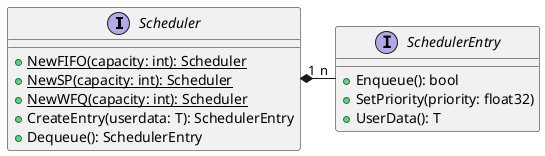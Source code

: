@startuml

interface Scheduler {
    +{static} NewFIFO(capacity: int): Scheduler
    +{static} NewSP(capacity: int): Scheduler
    +{static} NewWFQ(capacity: int): Scheduler
    +CreateEntry(userdata: T): SchedulerEntry
    +Dequeue(): SchedulerEntry
}

interface SchedulerEntry {
    +Enqueue(): bool
    +SetPriority(priority: float32)
    +UserData(): T
}

Scheduler "1" *- "n" SchedulerEntry

@enduml
